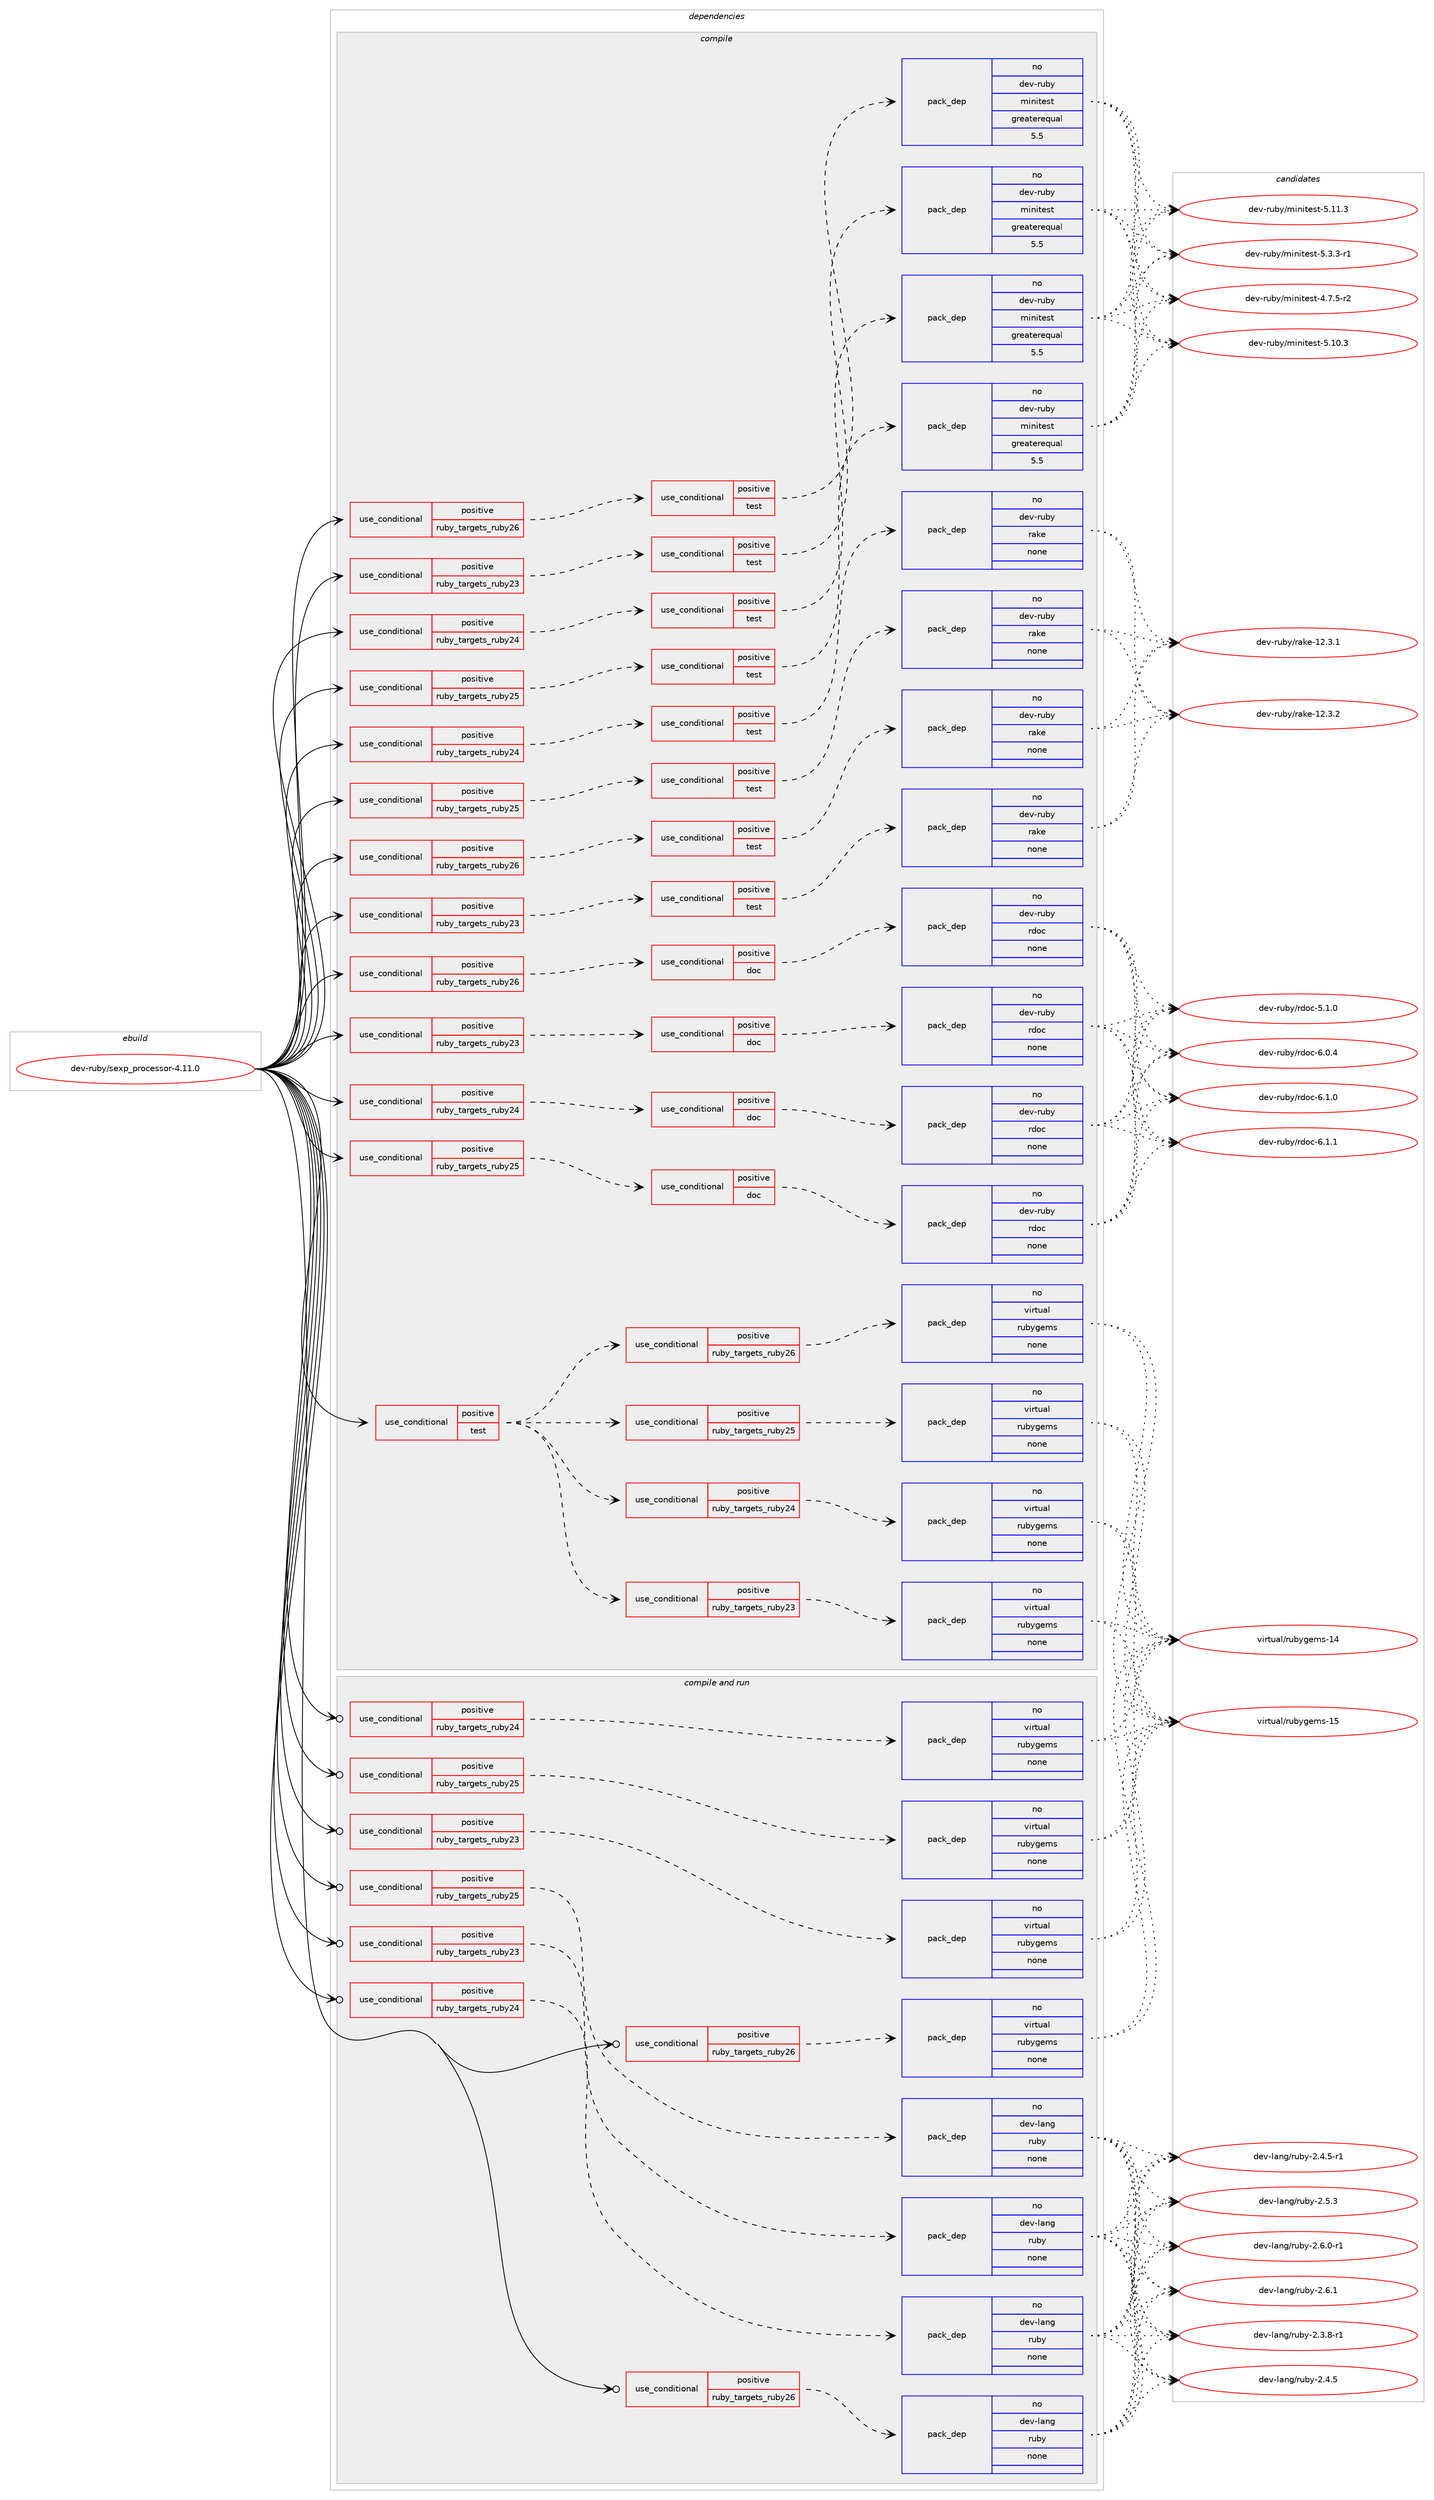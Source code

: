 digraph prolog {

# *************
# Graph options
# *************

newrank=true;
concentrate=true;
compound=true;
graph [rankdir=LR,fontname=Helvetica,fontsize=10,ranksep=1.5];#, ranksep=2.5, nodesep=0.2];
edge  [arrowhead=vee];
node  [fontname=Helvetica,fontsize=10];

# **********
# The ebuild
# **********

subgraph cluster_leftcol {
color=gray;
rank=same;
label=<<i>ebuild</i>>;
id [label="dev-ruby/sexp_processor-4.11.0", color=red, width=4, href="../dev-ruby/sexp_processor-4.11.0.svg"];
}

# ****************
# The dependencies
# ****************

subgraph cluster_midcol {
color=gray;
label=<<i>dependencies</i>>;
subgraph cluster_compile {
fillcolor="#eeeeee";
style=filled;
label=<<i>compile</i>>;
subgraph cond417835 {
dependency1528744 [label=<<TABLE BORDER="0" CELLBORDER="1" CELLSPACING="0" CELLPADDING="4"><TR><TD ROWSPAN="3" CELLPADDING="10">use_conditional</TD></TR><TR><TD>positive</TD></TR><TR><TD>ruby_targets_ruby23</TD></TR></TABLE>>, shape=none, color=red];
subgraph cond417836 {
dependency1528745 [label=<<TABLE BORDER="0" CELLBORDER="1" CELLSPACING="0" CELLPADDING="4"><TR><TD ROWSPAN="3" CELLPADDING="10">use_conditional</TD></TR><TR><TD>positive</TD></TR><TR><TD>doc</TD></TR></TABLE>>, shape=none, color=red];
subgraph pack1087402 {
dependency1528746 [label=<<TABLE BORDER="0" CELLBORDER="1" CELLSPACING="0" CELLPADDING="4" WIDTH="220"><TR><TD ROWSPAN="6" CELLPADDING="30">pack_dep</TD></TR><TR><TD WIDTH="110">no</TD></TR><TR><TD>dev-ruby</TD></TR><TR><TD>rdoc</TD></TR><TR><TD>none</TD></TR><TR><TD></TD></TR></TABLE>>, shape=none, color=blue];
}
dependency1528745:e -> dependency1528746:w [weight=20,style="dashed",arrowhead="vee"];
}
dependency1528744:e -> dependency1528745:w [weight=20,style="dashed",arrowhead="vee"];
}
id:e -> dependency1528744:w [weight=20,style="solid",arrowhead="vee"];
subgraph cond417837 {
dependency1528747 [label=<<TABLE BORDER="0" CELLBORDER="1" CELLSPACING="0" CELLPADDING="4"><TR><TD ROWSPAN="3" CELLPADDING="10">use_conditional</TD></TR><TR><TD>positive</TD></TR><TR><TD>ruby_targets_ruby23</TD></TR></TABLE>>, shape=none, color=red];
subgraph cond417838 {
dependency1528748 [label=<<TABLE BORDER="0" CELLBORDER="1" CELLSPACING="0" CELLPADDING="4"><TR><TD ROWSPAN="3" CELLPADDING="10">use_conditional</TD></TR><TR><TD>positive</TD></TR><TR><TD>test</TD></TR></TABLE>>, shape=none, color=red];
subgraph pack1087403 {
dependency1528749 [label=<<TABLE BORDER="0" CELLBORDER="1" CELLSPACING="0" CELLPADDING="4" WIDTH="220"><TR><TD ROWSPAN="6" CELLPADDING="30">pack_dep</TD></TR><TR><TD WIDTH="110">no</TD></TR><TR><TD>dev-ruby</TD></TR><TR><TD>minitest</TD></TR><TR><TD>greaterequal</TD></TR><TR><TD>5.5</TD></TR></TABLE>>, shape=none, color=blue];
}
dependency1528748:e -> dependency1528749:w [weight=20,style="dashed",arrowhead="vee"];
}
dependency1528747:e -> dependency1528748:w [weight=20,style="dashed",arrowhead="vee"];
}
id:e -> dependency1528747:w [weight=20,style="solid",arrowhead="vee"];
subgraph cond417839 {
dependency1528750 [label=<<TABLE BORDER="0" CELLBORDER="1" CELLSPACING="0" CELLPADDING="4"><TR><TD ROWSPAN="3" CELLPADDING="10">use_conditional</TD></TR><TR><TD>positive</TD></TR><TR><TD>ruby_targets_ruby23</TD></TR></TABLE>>, shape=none, color=red];
subgraph cond417840 {
dependency1528751 [label=<<TABLE BORDER="0" CELLBORDER="1" CELLSPACING="0" CELLPADDING="4"><TR><TD ROWSPAN="3" CELLPADDING="10">use_conditional</TD></TR><TR><TD>positive</TD></TR><TR><TD>test</TD></TR></TABLE>>, shape=none, color=red];
subgraph pack1087404 {
dependency1528752 [label=<<TABLE BORDER="0" CELLBORDER="1" CELLSPACING="0" CELLPADDING="4" WIDTH="220"><TR><TD ROWSPAN="6" CELLPADDING="30">pack_dep</TD></TR><TR><TD WIDTH="110">no</TD></TR><TR><TD>dev-ruby</TD></TR><TR><TD>rake</TD></TR><TR><TD>none</TD></TR><TR><TD></TD></TR></TABLE>>, shape=none, color=blue];
}
dependency1528751:e -> dependency1528752:w [weight=20,style="dashed",arrowhead="vee"];
}
dependency1528750:e -> dependency1528751:w [weight=20,style="dashed",arrowhead="vee"];
}
id:e -> dependency1528750:w [weight=20,style="solid",arrowhead="vee"];
subgraph cond417841 {
dependency1528753 [label=<<TABLE BORDER="0" CELLBORDER="1" CELLSPACING="0" CELLPADDING="4"><TR><TD ROWSPAN="3" CELLPADDING="10">use_conditional</TD></TR><TR><TD>positive</TD></TR><TR><TD>ruby_targets_ruby24</TD></TR></TABLE>>, shape=none, color=red];
subgraph cond417842 {
dependency1528754 [label=<<TABLE BORDER="0" CELLBORDER="1" CELLSPACING="0" CELLPADDING="4"><TR><TD ROWSPAN="3" CELLPADDING="10">use_conditional</TD></TR><TR><TD>positive</TD></TR><TR><TD>doc</TD></TR></TABLE>>, shape=none, color=red];
subgraph pack1087405 {
dependency1528755 [label=<<TABLE BORDER="0" CELLBORDER="1" CELLSPACING="0" CELLPADDING="4" WIDTH="220"><TR><TD ROWSPAN="6" CELLPADDING="30">pack_dep</TD></TR><TR><TD WIDTH="110">no</TD></TR><TR><TD>dev-ruby</TD></TR><TR><TD>rdoc</TD></TR><TR><TD>none</TD></TR><TR><TD></TD></TR></TABLE>>, shape=none, color=blue];
}
dependency1528754:e -> dependency1528755:w [weight=20,style="dashed",arrowhead="vee"];
}
dependency1528753:e -> dependency1528754:w [weight=20,style="dashed",arrowhead="vee"];
}
id:e -> dependency1528753:w [weight=20,style="solid",arrowhead="vee"];
subgraph cond417843 {
dependency1528756 [label=<<TABLE BORDER="0" CELLBORDER="1" CELLSPACING="0" CELLPADDING="4"><TR><TD ROWSPAN="3" CELLPADDING="10">use_conditional</TD></TR><TR><TD>positive</TD></TR><TR><TD>ruby_targets_ruby24</TD></TR></TABLE>>, shape=none, color=red];
subgraph cond417844 {
dependency1528757 [label=<<TABLE BORDER="0" CELLBORDER="1" CELLSPACING="0" CELLPADDING="4"><TR><TD ROWSPAN="3" CELLPADDING="10">use_conditional</TD></TR><TR><TD>positive</TD></TR><TR><TD>test</TD></TR></TABLE>>, shape=none, color=red];
subgraph pack1087406 {
dependency1528758 [label=<<TABLE BORDER="0" CELLBORDER="1" CELLSPACING="0" CELLPADDING="4" WIDTH="220"><TR><TD ROWSPAN="6" CELLPADDING="30">pack_dep</TD></TR><TR><TD WIDTH="110">no</TD></TR><TR><TD>dev-ruby</TD></TR><TR><TD>minitest</TD></TR><TR><TD>greaterequal</TD></TR><TR><TD>5.5</TD></TR></TABLE>>, shape=none, color=blue];
}
dependency1528757:e -> dependency1528758:w [weight=20,style="dashed",arrowhead="vee"];
}
dependency1528756:e -> dependency1528757:w [weight=20,style="dashed",arrowhead="vee"];
}
id:e -> dependency1528756:w [weight=20,style="solid",arrowhead="vee"];
subgraph cond417845 {
dependency1528759 [label=<<TABLE BORDER="0" CELLBORDER="1" CELLSPACING="0" CELLPADDING="4"><TR><TD ROWSPAN="3" CELLPADDING="10">use_conditional</TD></TR><TR><TD>positive</TD></TR><TR><TD>ruby_targets_ruby24</TD></TR></TABLE>>, shape=none, color=red];
subgraph cond417846 {
dependency1528760 [label=<<TABLE BORDER="0" CELLBORDER="1" CELLSPACING="0" CELLPADDING="4"><TR><TD ROWSPAN="3" CELLPADDING="10">use_conditional</TD></TR><TR><TD>positive</TD></TR><TR><TD>test</TD></TR></TABLE>>, shape=none, color=red];
subgraph pack1087407 {
dependency1528761 [label=<<TABLE BORDER="0" CELLBORDER="1" CELLSPACING="0" CELLPADDING="4" WIDTH="220"><TR><TD ROWSPAN="6" CELLPADDING="30">pack_dep</TD></TR><TR><TD WIDTH="110">no</TD></TR><TR><TD>dev-ruby</TD></TR><TR><TD>rake</TD></TR><TR><TD>none</TD></TR><TR><TD></TD></TR></TABLE>>, shape=none, color=blue];
}
dependency1528760:e -> dependency1528761:w [weight=20,style="dashed",arrowhead="vee"];
}
dependency1528759:e -> dependency1528760:w [weight=20,style="dashed",arrowhead="vee"];
}
id:e -> dependency1528759:w [weight=20,style="solid",arrowhead="vee"];
subgraph cond417847 {
dependency1528762 [label=<<TABLE BORDER="0" CELLBORDER="1" CELLSPACING="0" CELLPADDING="4"><TR><TD ROWSPAN="3" CELLPADDING="10">use_conditional</TD></TR><TR><TD>positive</TD></TR><TR><TD>ruby_targets_ruby25</TD></TR></TABLE>>, shape=none, color=red];
subgraph cond417848 {
dependency1528763 [label=<<TABLE BORDER="0" CELLBORDER="1" CELLSPACING="0" CELLPADDING="4"><TR><TD ROWSPAN="3" CELLPADDING="10">use_conditional</TD></TR><TR><TD>positive</TD></TR><TR><TD>doc</TD></TR></TABLE>>, shape=none, color=red];
subgraph pack1087408 {
dependency1528764 [label=<<TABLE BORDER="0" CELLBORDER="1" CELLSPACING="0" CELLPADDING="4" WIDTH="220"><TR><TD ROWSPAN="6" CELLPADDING="30">pack_dep</TD></TR><TR><TD WIDTH="110">no</TD></TR><TR><TD>dev-ruby</TD></TR><TR><TD>rdoc</TD></TR><TR><TD>none</TD></TR><TR><TD></TD></TR></TABLE>>, shape=none, color=blue];
}
dependency1528763:e -> dependency1528764:w [weight=20,style="dashed",arrowhead="vee"];
}
dependency1528762:e -> dependency1528763:w [weight=20,style="dashed",arrowhead="vee"];
}
id:e -> dependency1528762:w [weight=20,style="solid",arrowhead="vee"];
subgraph cond417849 {
dependency1528765 [label=<<TABLE BORDER="0" CELLBORDER="1" CELLSPACING="0" CELLPADDING="4"><TR><TD ROWSPAN="3" CELLPADDING="10">use_conditional</TD></TR><TR><TD>positive</TD></TR><TR><TD>ruby_targets_ruby25</TD></TR></TABLE>>, shape=none, color=red];
subgraph cond417850 {
dependency1528766 [label=<<TABLE BORDER="0" CELLBORDER="1" CELLSPACING="0" CELLPADDING="4"><TR><TD ROWSPAN="3" CELLPADDING="10">use_conditional</TD></TR><TR><TD>positive</TD></TR><TR><TD>test</TD></TR></TABLE>>, shape=none, color=red];
subgraph pack1087409 {
dependency1528767 [label=<<TABLE BORDER="0" CELLBORDER="1" CELLSPACING="0" CELLPADDING="4" WIDTH="220"><TR><TD ROWSPAN="6" CELLPADDING="30">pack_dep</TD></TR><TR><TD WIDTH="110">no</TD></TR><TR><TD>dev-ruby</TD></TR><TR><TD>minitest</TD></TR><TR><TD>greaterequal</TD></TR><TR><TD>5.5</TD></TR></TABLE>>, shape=none, color=blue];
}
dependency1528766:e -> dependency1528767:w [weight=20,style="dashed",arrowhead="vee"];
}
dependency1528765:e -> dependency1528766:w [weight=20,style="dashed",arrowhead="vee"];
}
id:e -> dependency1528765:w [weight=20,style="solid",arrowhead="vee"];
subgraph cond417851 {
dependency1528768 [label=<<TABLE BORDER="0" CELLBORDER="1" CELLSPACING="0" CELLPADDING="4"><TR><TD ROWSPAN="3" CELLPADDING="10">use_conditional</TD></TR><TR><TD>positive</TD></TR><TR><TD>ruby_targets_ruby25</TD></TR></TABLE>>, shape=none, color=red];
subgraph cond417852 {
dependency1528769 [label=<<TABLE BORDER="0" CELLBORDER="1" CELLSPACING="0" CELLPADDING="4"><TR><TD ROWSPAN="3" CELLPADDING="10">use_conditional</TD></TR><TR><TD>positive</TD></TR><TR><TD>test</TD></TR></TABLE>>, shape=none, color=red];
subgraph pack1087410 {
dependency1528770 [label=<<TABLE BORDER="0" CELLBORDER="1" CELLSPACING="0" CELLPADDING="4" WIDTH="220"><TR><TD ROWSPAN="6" CELLPADDING="30">pack_dep</TD></TR><TR><TD WIDTH="110">no</TD></TR><TR><TD>dev-ruby</TD></TR><TR><TD>rake</TD></TR><TR><TD>none</TD></TR><TR><TD></TD></TR></TABLE>>, shape=none, color=blue];
}
dependency1528769:e -> dependency1528770:w [weight=20,style="dashed",arrowhead="vee"];
}
dependency1528768:e -> dependency1528769:w [weight=20,style="dashed",arrowhead="vee"];
}
id:e -> dependency1528768:w [weight=20,style="solid",arrowhead="vee"];
subgraph cond417853 {
dependency1528771 [label=<<TABLE BORDER="0" CELLBORDER="1" CELLSPACING="0" CELLPADDING="4"><TR><TD ROWSPAN="3" CELLPADDING="10">use_conditional</TD></TR><TR><TD>positive</TD></TR><TR><TD>ruby_targets_ruby26</TD></TR></TABLE>>, shape=none, color=red];
subgraph cond417854 {
dependency1528772 [label=<<TABLE BORDER="0" CELLBORDER="1" CELLSPACING="0" CELLPADDING="4"><TR><TD ROWSPAN="3" CELLPADDING="10">use_conditional</TD></TR><TR><TD>positive</TD></TR><TR><TD>doc</TD></TR></TABLE>>, shape=none, color=red];
subgraph pack1087411 {
dependency1528773 [label=<<TABLE BORDER="0" CELLBORDER="1" CELLSPACING="0" CELLPADDING="4" WIDTH="220"><TR><TD ROWSPAN="6" CELLPADDING="30">pack_dep</TD></TR><TR><TD WIDTH="110">no</TD></TR><TR><TD>dev-ruby</TD></TR><TR><TD>rdoc</TD></TR><TR><TD>none</TD></TR><TR><TD></TD></TR></TABLE>>, shape=none, color=blue];
}
dependency1528772:e -> dependency1528773:w [weight=20,style="dashed",arrowhead="vee"];
}
dependency1528771:e -> dependency1528772:w [weight=20,style="dashed",arrowhead="vee"];
}
id:e -> dependency1528771:w [weight=20,style="solid",arrowhead="vee"];
subgraph cond417855 {
dependency1528774 [label=<<TABLE BORDER="0" CELLBORDER="1" CELLSPACING="0" CELLPADDING="4"><TR><TD ROWSPAN="3" CELLPADDING="10">use_conditional</TD></TR><TR><TD>positive</TD></TR><TR><TD>ruby_targets_ruby26</TD></TR></TABLE>>, shape=none, color=red];
subgraph cond417856 {
dependency1528775 [label=<<TABLE BORDER="0" CELLBORDER="1" CELLSPACING="0" CELLPADDING="4"><TR><TD ROWSPAN="3" CELLPADDING="10">use_conditional</TD></TR><TR><TD>positive</TD></TR><TR><TD>test</TD></TR></TABLE>>, shape=none, color=red];
subgraph pack1087412 {
dependency1528776 [label=<<TABLE BORDER="0" CELLBORDER="1" CELLSPACING="0" CELLPADDING="4" WIDTH="220"><TR><TD ROWSPAN="6" CELLPADDING="30">pack_dep</TD></TR><TR><TD WIDTH="110">no</TD></TR><TR><TD>dev-ruby</TD></TR><TR><TD>minitest</TD></TR><TR><TD>greaterequal</TD></TR><TR><TD>5.5</TD></TR></TABLE>>, shape=none, color=blue];
}
dependency1528775:e -> dependency1528776:w [weight=20,style="dashed",arrowhead="vee"];
}
dependency1528774:e -> dependency1528775:w [weight=20,style="dashed",arrowhead="vee"];
}
id:e -> dependency1528774:w [weight=20,style="solid",arrowhead="vee"];
subgraph cond417857 {
dependency1528777 [label=<<TABLE BORDER="0" CELLBORDER="1" CELLSPACING="0" CELLPADDING="4"><TR><TD ROWSPAN="3" CELLPADDING="10">use_conditional</TD></TR><TR><TD>positive</TD></TR><TR><TD>ruby_targets_ruby26</TD></TR></TABLE>>, shape=none, color=red];
subgraph cond417858 {
dependency1528778 [label=<<TABLE BORDER="0" CELLBORDER="1" CELLSPACING="0" CELLPADDING="4"><TR><TD ROWSPAN="3" CELLPADDING="10">use_conditional</TD></TR><TR><TD>positive</TD></TR><TR><TD>test</TD></TR></TABLE>>, shape=none, color=red];
subgraph pack1087413 {
dependency1528779 [label=<<TABLE BORDER="0" CELLBORDER="1" CELLSPACING="0" CELLPADDING="4" WIDTH="220"><TR><TD ROWSPAN="6" CELLPADDING="30">pack_dep</TD></TR><TR><TD WIDTH="110">no</TD></TR><TR><TD>dev-ruby</TD></TR><TR><TD>rake</TD></TR><TR><TD>none</TD></TR><TR><TD></TD></TR></TABLE>>, shape=none, color=blue];
}
dependency1528778:e -> dependency1528779:w [weight=20,style="dashed",arrowhead="vee"];
}
dependency1528777:e -> dependency1528778:w [weight=20,style="dashed",arrowhead="vee"];
}
id:e -> dependency1528777:w [weight=20,style="solid",arrowhead="vee"];
subgraph cond417859 {
dependency1528780 [label=<<TABLE BORDER="0" CELLBORDER="1" CELLSPACING="0" CELLPADDING="4"><TR><TD ROWSPAN="3" CELLPADDING="10">use_conditional</TD></TR><TR><TD>positive</TD></TR><TR><TD>test</TD></TR></TABLE>>, shape=none, color=red];
subgraph cond417860 {
dependency1528781 [label=<<TABLE BORDER="0" CELLBORDER="1" CELLSPACING="0" CELLPADDING="4"><TR><TD ROWSPAN="3" CELLPADDING="10">use_conditional</TD></TR><TR><TD>positive</TD></TR><TR><TD>ruby_targets_ruby23</TD></TR></TABLE>>, shape=none, color=red];
subgraph pack1087414 {
dependency1528782 [label=<<TABLE BORDER="0" CELLBORDER="1" CELLSPACING="0" CELLPADDING="4" WIDTH="220"><TR><TD ROWSPAN="6" CELLPADDING="30">pack_dep</TD></TR><TR><TD WIDTH="110">no</TD></TR><TR><TD>virtual</TD></TR><TR><TD>rubygems</TD></TR><TR><TD>none</TD></TR><TR><TD></TD></TR></TABLE>>, shape=none, color=blue];
}
dependency1528781:e -> dependency1528782:w [weight=20,style="dashed",arrowhead="vee"];
}
dependency1528780:e -> dependency1528781:w [weight=20,style="dashed",arrowhead="vee"];
subgraph cond417861 {
dependency1528783 [label=<<TABLE BORDER="0" CELLBORDER="1" CELLSPACING="0" CELLPADDING="4"><TR><TD ROWSPAN="3" CELLPADDING="10">use_conditional</TD></TR><TR><TD>positive</TD></TR><TR><TD>ruby_targets_ruby24</TD></TR></TABLE>>, shape=none, color=red];
subgraph pack1087415 {
dependency1528784 [label=<<TABLE BORDER="0" CELLBORDER="1" CELLSPACING="0" CELLPADDING="4" WIDTH="220"><TR><TD ROWSPAN="6" CELLPADDING="30">pack_dep</TD></TR><TR><TD WIDTH="110">no</TD></TR><TR><TD>virtual</TD></TR><TR><TD>rubygems</TD></TR><TR><TD>none</TD></TR><TR><TD></TD></TR></TABLE>>, shape=none, color=blue];
}
dependency1528783:e -> dependency1528784:w [weight=20,style="dashed",arrowhead="vee"];
}
dependency1528780:e -> dependency1528783:w [weight=20,style="dashed",arrowhead="vee"];
subgraph cond417862 {
dependency1528785 [label=<<TABLE BORDER="0" CELLBORDER="1" CELLSPACING="0" CELLPADDING="4"><TR><TD ROWSPAN="3" CELLPADDING="10">use_conditional</TD></TR><TR><TD>positive</TD></TR><TR><TD>ruby_targets_ruby25</TD></TR></TABLE>>, shape=none, color=red];
subgraph pack1087416 {
dependency1528786 [label=<<TABLE BORDER="0" CELLBORDER="1" CELLSPACING="0" CELLPADDING="4" WIDTH="220"><TR><TD ROWSPAN="6" CELLPADDING="30">pack_dep</TD></TR><TR><TD WIDTH="110">no</TD></TR><TR><TD>virtual</TD></TR><TR><TD>rubygems</TD></TR><TR><TD>none</TD></TR><TR><TD></TD></TR></TABLE>>, shape=none, color=blue];
}
dependency1528785:e -> dependency1528786:w [weight=20,style="dashed",arrowhead="vee"];
}
dependency1528780:e -> dependency1528785:w [weight=20,style="dashed",arrowhead="vee"];
subgraph cond417863 {
dependency1528787 [label=<<TABLE BORDER="0" CELLBORDER="1" CELLSPACING="0" CELLPADDING="4"><TR><TD ROWSPAN="3" CELLPADDING="10">use_conditional</TD></TR><TR><TD>positive</TD></TR><TR><TD>ruby_targets_ruby26</TD></TR></TABLE>>, shape=none, color=red];
subgraph pack1087417 {
dependency1528788 [label=<<TABLE BORDER="0" CELLBORDER="1" CELLSPACING="0" CELLPADDING="4" WIDTH="220"><TR><TD ROWSPAN="6" CELLPADDING="30">pack_dep</TD></TR><TR><TD WIDTH="110">no</TD></TR><TR><TD>virtual</TD></TR><TR><TD>rubygems</TD></TR><TR><TD>none</TD></TR><TR><TD></TD></TR></TABLE>>, shape=none, color=blue];
}
dependency1528787:e -> dependency1528788:w [weight=20,style="dashed",arrowhead="vee"];
}
dependency1528780:e -> dependency1528787:w [weight=20,style="dashed",arrowhead="vee"];
}
id:e -> dependency1528780:w [weight=20,style="solid",arrowhead="vee"];
}
subgraph cluster_compileandrun {
fillcolor="#eeeeee";
style=filled;
label=<<i>compile and run</i>>;
subgraph cond417864 {
dependency1528789 [label=<<TABLE BORDER="0" CELLBORDER="1" CELLSPACING="0" CELLPADDING="4"><TR><TD ROWSPAN="3" CELLPADDING="10">use_conditional</TD></TR><TR><TD>positive</TD></TR><TR><TD>ruby_targets_ruby23</TD></TR></TABLE>>, shape=none, color=red];
subgraph pack1087418 {
dependency1528790 [label=<<TABLE BORDER="0" CELLBORDER="1" CELLSPACING="0" CELLPADDING="4" WIDTH="220"><TR><TD ROWSPAN="6" CELLPADDING="30">pack_dep</TD></TR><TR><TD WIDTH="110">no</TD></TR><TR><TD>dev-lang</TD></TR><TR><TD>ruby</TD></TR><TR><TD>none</TD></TR><TR><TD></TD></TR></TABLE>>, shape=none, color=blue];
}
dependency1528789:e -> dependency1528790:w [weight=20,style="dashed",arrowhead="vee"];
}
id:e -> dependency1528789:w [weight=20,style="solid",arrowhead="odotvee"];
subgraph cond417865 {
dependency1528791 [label=<<TABLE BORDER="0" CELLBORDER="1" CELLSPACING="0" CELLPADDING="4"><TR><TD ROWSPAN="3" CELLPADDING="10">use_conditional</TD></TR><TR><TD>positive</TD></TR><TR><TD>ruby_targets_ruby23</TD></TR></TABLE>>, shape=none, color=red];
subgraph pack1087419 {
dependency1528792 [label=<<TABLE BORDER="0" CELLBORDER="1" CELLSPACING="0" CELLPADDING="4" WIDTH="220"><TR><TD ROWSPAN="6" CELLPADDING="30">pack_dep</TD></TR><TR><TD WIDTH="110">no</TD></TR><TR><TD>virtual</TD></TR><TR><TD>rubygems</TD></TR><TR><TD>none</TD></TR><TR><TD></TD></TR></TABLE>>, shape=none, color=blue];
}
dependency1528791:e -> dependency1528792:w [weight=20,style="dashed",arrowhead="vee"];
}
id:e -> dependency1528791:w [weight=20,style="solid",arrowhead="odotvee"];
subgraph cond417866 {
dependency1528793 [label=<<TABLE BORDER="0" CELLBORDER="1" CELLSPACING="0" CELLPADDING="4"><TR><TD ROWSPAN="3" CELLPADDING="10">use_conditional</TD></TR><TR><TD>positive</TD></TR><TR><TD>ruby_targets_ruby24</TD></TR></TABLE>>, shape=none, color=red];
subgraph pack1087420 {
dependency1528794 [label=<<TABLE BORDER="0" CELLBORDER="1" CELLSPACING="0" CELLPADDING="4" WIDTH="220"><TR><TD ROWSPAN="6" CELLPADDING="30">pack_dep</TD></TR><TR><TD WIDTH="110">no</TD></TR><TR><TD>dev-lang</TD></TR><TR><TD>ruby</TD></TR><TR><TD>none</TD></TR><TR><TD></TD></TR></TABLE>>, shape=none, color=blue];
}
dependency1528793:e -> dependency1528794:w [weight=20,style="dashed",arrowhead="vee"];
}
id:e -> dependency1528793:w [weight=20,style="solid",arrowhead="odotvee"];
subgraph cond417867 {
dependency1528795 [label=<<TABLE BORDER="0" CELLBORDER="1" CELLSPACING="0" CELLPADDING="4"><TR><TD ROWSPAN="3" CELLPADDING="10">use_conditional</TD></TR><TR><TD>positive</TD></TR><TR><TD>ruby_targets_ruby24</TD></TR></TABLE>>, shape=none, color=red];
subgraph pack1087421 {
dependency1528796 [label=<<TABLE BORDER="0" CELLBORDER="1" CELLSPACING="0" CELLPADDING="4" WIDTH="220"><TR><TD ROWSPAN="6" CELLPADDING="30">pack_dep</TD></TR><TR><TD WIDTH="110">no</TD></TR><TR><TD>virtual</TD></TR><TR><TD>rubygems</TD></TR><TR><TD>none</TD></TR><TR><TD></TD></TR></TABLE>>, shape=none, color=blue];
}
dependency1528795:e -> dependency1528796:w [weight=20,style="dashed",arrowhead="vee"];
}
id:e -> dependency1528795:w [weight=20,style="solid",arrowhead="odotvee"];
subgraph cond417868 {
dependency1528797 [label=<<TABLE BORDER="0" CELLBORDER="1" CELLSPACING="0" CELLPADDING="4"><TR><TD ROWSPAN="3" CELLPADDING="10">use_conditional</TD></TR><TR><TD>positive</TD></TR><TR><TD>ruby_targets_ruby25</TD></TR></TABLE>>, shape=none, color=red];
subgraph pack1087422 {
dependency1528798 [label=<<TABLE BORDER="0" CELLBORDER="1" CELLSPACING="0" CELLPADDING="4" WIDTH="220"><TR><TD ROWSPAN="6" CELLPADDING="30">pack_dep</TD></TR><TR><TD WIDTH="110">no</TD></TR><TR><TD>dev-lang</TD></TR><TR><TD>ruby</TD></TR><TR><TD>none</TD></TR><TR><TD></TD></TR></TABLE>>, shape=none, color=blue];
}
dependency1528797:e -> dependency1528798:w [weight=20,style="dashed",arrowhead="vee"];
}
id:e -> dependency1528797:w [weight=20,style="solid",arrowhead="odotvee"];
subgraph cond417869 {
dependency1528799 [label=<<TABLE BORDER="0" CELLBORDER="1" CELLSPACING="0" CELLPADDING="4"><TR><TD ROWSPAN="3" CELLPADDING="10">use_conditional</TD></TR><TR><TD>positive</TD></TR><TR><TD>ruby_targets_ruby25</TD></TR></TABLE>>, shape=none, color=red];
subgraph pack1087423 {
dependency1528800 [label=<<TABLE BORDER="0" CELLBORDER="1" CELLSPACING="0" CELLPADDING="4" WIDTH="220"><TR><TD ROWSPAN="6" CELLPADDING="30">pack_dep</TD></TR><TR><TD WIDTH="110">no</TD></TR><TR><TD>virtual</TD></TR><TR><TD>rubygems</TD></TR><TR><TD>none</TD></TR><TR><TD></TD></TR></TABLE>>, shape=none, color=blue];
}
dependency1528799:e -> dependency1528800:w [weight=20,style="dashed",arrowhead="vee"];
}
id:e -> dependency1528799:w [weight=20,style="solid",arrowhead="odotvee"];
subgraph cond417870 {
dependency1528801 [label=<<TABLE BORDER="0" CELLBORDER="1" CELLSPACING="0" CELLPADDING="4"><TR><TD ROWSPAN="3" CELLPADDING="10">use_conditional</TD></TR><TR><TD>positive</TD></TR><TR><TD>ruby_targets_ruby26</TD></TR></TABLE>>, shape=none, color=red];
subgraph pack1087424 {
dependency1528802 [label=<<TABLE BORDER="0" CELLBORDER="1" CELLSPACING="0" CELLPADDING="4" WIDTH="220"><TR><TD ROWSPAN="6" CELLPADDING="30">pack_dep</TD></TR><TR><TD WIDTH="110">no</TD></TR><TR><TD>dev-lang</TD></TR><TR><TD>ruby</TD></TR><TR><TD>none</TD></TR><TR><TD></TD></TR></TABLE>>, shape=none, color=blue];
}
dependency1528801:e -> dependency1528802:w [weight=20,style="dashed",arrowhead="vee"];
}
id:e -> dependency1528801:w [weight=20,style="solid",arrowhead="odotvee"];
subgraph cond417871 {
dependency1528803 [label=<<TABLE BORDER="0" CELLBORDER="1" CELLSPACING="0" CELLPADDING="4"><TR><TD ROWSPAN="3" CELLPADDING="10">use_conditional</TD></TR><TR><TD>positive</TD></TR><TR><TD>ruby_targets_ruby26</TD></TR></TABLE>>, shape=none, color=red];
subgraph pack1087425 {
dependency1528804 [label=<<TABLE BORDER="0" CELLBORDER="1" CELLSPACING="0" CELLPADDING="4" WIDTH="220"><TR><TD ROWSPAN="6" CELLPADDING="30">pack_dep</TD></TR><TR><TD WIDTH="110">no</TD></TR><TR><TD>virtual</TD></TR><TR><TD>rubygems</TD></TR><TR><TD>none</TD></TR><TR><TD></TD></TR></TABLE>>, shape=none, color=blue];
}
dependency1528803:e -> dependency1528804:w [weight=20,style="dashed",arrowhead="vee"];
}
id:e -> dependency1528803:w [weight=20,style="solid",arrowhead="odotvee"];
}
subgraph cluster_run {
fillcolor="#eeeeee";
style=filled;
label=<<i>run</i>>;
}
}

# **************
# The candidates
# **************

subgraph cluster_choices {
rank=same;
color=gray;
label=<<i>candidates</i>>;

subgraph choice1087402 {
color=black;
nodesep=1;
choice10010111845114117981214711410011199455346494648 [label="dev-ruby/rdoc-5.1.0", color=red, width=4,href="../dev-ruby/rdoc-5.1.0.svg"];
choice10010111845114117981214711410011199455446484652 [label="dev-ruby/rdoc-6.0.4", color=red, width=4,href="../dev-ruby/rdoc-6.0.4.svg"];
choice10010111845114117981214711410011199455446494648 [label="dev-ruby/rdoc-6.1.0", color=red, width=4,href="../dev-ruby/rdoc-6.1.0.svg"];
choice10010111845114117981214711410011199455446494649 [label="dev-ruby/rdoc-6.1.1", color=red, width=4,href="../dev-ruby/rdoc-6.1.1.svg"];
dependency1528746:e -> choice10010111845114117981214711410011199455346494648:w [style=dotted,weight="100"];
dependency1528746:e -> choice10010111845114117981214711410011199455446484652:w [style=dotted,weight="100"];
dependency1528746:e -> choice10010111845114117981214711410011199455446494648:w [style=dotted,weight="100"];
dependency1528746:e -> choice10010111845114117981214711410011199455446494649:w [style=dotted,weight="100"];
}
subgraph choice1087403 {
color=black;
nodesep=1;
choice1001011184511411798121471091051101051161011151164552465546534511450 [label="dev-ruby/minitest-4.7.5-r2", color=red, width=4,href="../dev-ruby/minitest-4.7.5-r2.svg"];
choice10010111845114117981214710910511010511610111511645534649484651 [label="dev-ruby/minitest-5.10.3", color=red, width=4,href="../dev-ruby/minitest-5.10.3.svg"];
choice10010111845114117981214710910511010511610111511645534649494651 [label="dev-ruby/minitest-5.11.3", color=red, width=4,href="../dev-ruby/minitest-5.11.3.svg"];
choice1001011184511411798121471091051101051161011151164553465146514511449 [label="dev-ruby/minitest-5.3.3-r1", color=red, width=4,href="../dev-ruby/minitest-5.3.3-r1.svg"];
dependency1528749:e -> choice1001011184511411798121471091051101051161011151164552465546534511450:w [style=dotted,weight="100"];
dependency1528749:e -> choice10010111845114117981214710910511010511610111511645534649484651:w [style=dotted,weight="100"];
dependency1528749:e -> choice10010111845114117981214710910511010511610111511645534649494651:w [style=dotted,weight="100"];
dependency1528749:e -> choice1001011184511411798121471091051101051161011151164553465146514511449:w [style=dotted,weight="100"];
}
subgraph choice1087404 {
color=black;
nodesep=1;
choice1001011184511411798121471149710710145495046514649 [label="dev-ruby/rake-12.3.1", color=red, width=4,href="../dev-ruby/rake-12.3.1.svg"];
choice1001011184511411798121471149710710145495046514650 [label="dev-ruby/rake-12.3.2", color=red, width=4,href="../dev-ruby/rake-12.3.2.svg"];
dependency1528752:e -> choice1001011184511411798121471149710710145495046514649:w [style=dotted,weight="100"];
dependency1528752:e -> choice1001011184511411798121471149710710145495046514650:w [style=dotted,weight="100"];
}
subgraph choice1087405 {
color=black;
nodesep=1;
choice10010111845114117981214711410011199455346494648 [label="dev-ruby/rdoc-5.1.0", color=red, width=4,href="../dev-ruby/rdoc-5.1.0.svg"];
choice10010111845114117981214711410011199455446484652 [label="dev-ruby/rdoc-6.0.4", color=red, width=4,href="../dev-ruby/rdoc-6.0.4.svg"];
choice10010111845114117981214711410011199455446494648 [label="dev-ruby/rdoc-6.1.0", color=red, width=4,href="../dev-ruby/rdoc-6.1.0.svg"];
choice10010111845114117981214711410011199455446494649 [label="dev-ruby/rdoc-6.1.1", color=red, width=4,href="../dev-ruby/rdoc-6.1.1.svg"];
dependency1528755:e -> choice10010111845114117981214711410011199455346494648:w [style=dotted,weight="100"];
dependency1528755:e -> choice10010111845114117981214711410011199455446484652:w [style=dotted,weight="100"];
dependency1528755:e -> choice10010111845114117981214711410011199455446494648:w [style=dotted,weight="100"];
dependency1528755:e -> choice10010111845114117981214711410011199455446494649:w [style=dotted,weight="100"];
}
subgraph choice1087406 {
color=black;
nodesep=1;
choice1001011184511411798121471091051101051161011151164552465546534511450 [label="dev-ruby/minitest-4.7.5-r2", color=red, width=4,href="../dev-ruby/minitest-4.7.5-r2.svg"];
choice10010111845114117981214710910511010511610111511645534649484651 [label="dev-ruby/minitest-5.10.3", color=red, width=4,href="../dev-ruby/minitest-5.10.3.svg"];
choice10010111845114117981214710910511010511610111511645534649494651 [label="dev-ruby/minitest-5.11.3", color=red, width=4,href="../dev-ruby/minitest-5.11.3.svg"];
choice1001011184511411798121471091051101051161011151164553465146514511449 [label="dev-ruby/minitest-5.3.3-r1", color=red, width=4,href="../dev-ruby/minitest-5.3.3-r1.svg"];
dependency1528758:e -> choice1001011184511411798121471091051101051161011151164552465546534511450:w [style=dotted,weight="100"];
dependency1528758:e -> choice10010111845114117981214710910511010511610111511645534649484651:w [style=dotted,weight="100"];
dependency1528758:e -> choice10010111845114117981214710910511010511610111511645534649494651:w [style=dotted,weight="100"];
dependency1528758:e -> choice1001011184511411798121471091051101051161011151164553465146514511449:w [style=dotted,weight="100"];
}
subgraph choice1087407 {
color=black;
nodesep=1;
choice1001011184511411798121471149710710145495046514649 [label="dev-ruby/rake-12.3.1", color=red, width=4,href="../dev-ruby/rake-12.3.1.svg"];
choice1001011184511411798121471149710710145495046514650 [label="dev-ruby/rake-12.3.2", color=red, width=4,href="../dev-ruby/rake-12.3.2.svg"];
dependency1528761:e -> choice1001011184511411798121471149710710145495046514649:w [style=dotted,weight="100"];
dependency1528761:e -> choice1001011184511411798121471149710710145495046514650:w [style=dotted,weight="100"];
}
subgraph choice1087408 {
color=black;
nodesep=1;
choice10010111845114117981214711410011199455346494648 [label="dev-ruby/rdoc-5.1.0", color=red, width=4,href="../dev-ruby/rdoc-5.1.0.svg"];
choice10010111845114117981214711410011199455446484652 [label="dev-ruby/rdoc-6.0.4", color=red, width=4,href="../dev-ruby/rdoc-6.0.4.svg"];
choice10010111845114117981214711410011199455446494648 [label="dev-ruby/rdoc-6.1.0", color=red, width=4,href="../dev-ruby/rdoc-6.1.0.svg"];
choice10010111845114117981214711410011199455446494649 [label="dev-ruby/rdoc-6.1.1", color=red, width=4,href="../dev-ruby/rdoc-6.1.1.svg"];
dependency1528764:e -> choice10010111845114117981214711410011199455346494648:w [style=dotted,weight="100"];
dependency1528764:e -> choice10010111845114117981214711410011199455446484652:w [style=dotted,weight="100"];
dependency1528764:e -> choice10010111845114117981214711410011199455446494648:w [style=dotted,weight="100"];
dependency1528764:e -> choice10010111845114117981214711410011199455446494649:w [style=dotted,weight="100"];
}
subgraph choice1087409 {
color=black;
nodesep=1;
choice1001011184511411798121471091051101051161011151164552465546534511450 [label="dev-ruby/minitest-4.7.5-r2", color=red, width=4,href="../dev-ruby/minitest-4.7.5-r2.svg"];
choice10010111845114117981214710910511010511610111511645534649484651 [label="dev-ruby/minitest-5.10.3", color=red, width=4,href="../dev-ruby/minitest-5.10.3.svg"];
choice10010111845114117981214710910511010511610111511645534649494651 [label="dev-ruby/minitest-5.11.3", color=red, width=4,href="../dev-ruby/minitest-5.11.3.svg"];
choice1001011184511411798121471091051101051161011151164553465146514511449 [label="dev-ruby/minitest-5.3.3-r1", color=red, width=4,href="../dev-ruby/minitest-5.3.3-r1.svg"];
dependency1528767:e -> choice1001011184511411798121471091051101051161011151164552465546534511450:w [style=dotted,weight="100"];
dependency1528767:e -> choice10010111845114117981214710910511010511610111511645534649484651:w [style=dotted,weight="100"];
dependency1528767:e -> choice10010111845114117981214710910511010511610111511645534649494651:w [style=dotted,weight="100"];
dependency1528767:e -> choice1001011184511411798121471091051101051161011151164553465146514511449:w [style=dotted,weight="100"];
}
subgraph choice1087410 {
color=black;
nodesep=1;
choice1001011184511411798121471149710710145495046514649 [label="dev-ruby/rake-12.3.1", color=red, width=4,href="../dev-ruby/rake-12.3.1.svg"];
choice1001011184511411798121471149710710145495046514650 [label="dev-ruby/rake-12.3.2", color=red, width=4,href="../dev-ruby/rake-12.3.2.svg"];
dependency1528770:e -> choice1001011184511411798121471149710710145495046514649:w [style=dotted,weight="100"];
dependency1528770:e -> choice1001011184511411798121471149710710145495046514650:w [style=dotted,weight="100"];
}
subgraph choice1087411 {
color=black;
nodesep=1;
choice10010111845114117981214711410011199455346494648 [label="dev-ruby/rdoc-5.1.0", color=red, width=4,href="../dev-ruby/rdoc-5.1.0.svg"];
choice10010111845114117981214711410011199455446484652 [label="dev-ruby/rdoc-6.0.4", color=red, width=4,href="../dev-ruby/rdoc-6.0.4.svg"];
choice10010111845114117981214711410011199455446494648 [label="dev-ruby/rdoc-6.1.0", color=red, width=4,href="../dev-ruby/rdoc-6.1.0.svg"];
choice10010111845114117981214711410011199455446494649 [label="dev-ruby/rdoc-6.1.1", color=red, width=4,href="../dev-ruby/rdoc-6.1.1.svg"];
dependency1528773:e -> choice10010111845114117981214711410011199455346494648:w [style=dotted,weight="100"];
dependency1528773:e -> choice10010111845114117981214711410011199455446484652:w [style=dotted,weight="100"];
dependency1528773:e -> choice10010111845114117981214711410011199455446494648:w [style=dotted,weight="100"];
dependency1528773:e -> choice10010111845114117981214711410011199455446494649:w [style=dotted,weight="100"];
}
subgraph choice1087412 {
color=black;
nodesep=1;
choice1001011184511411798121471091051101051161011151164552465546534511450 [label="dev-ruby/minitest-4.7.5-r2", color=red, width=4,href="../dev-ruby/minitest-4.7.5-r2.svg"];
choice10010111845114117981214710910511010511610111511645534649484651 [label="dev-ruby/minitest-5.10.3", color=red, width=4,href="../dev-ruby/minitest-5.10.3.svg"];
choice10010111845114117981214710910511010511610111511645534649494651 [label="dev-ruby/minitest-5.11.3", color=red, width=4,href="../dev-ruby/minitest-5.11.3.svg"];
choice1001011184511411798121471091051101051161011151164553465146514511449 [label="dev-ruby/minitest-5.3.3-r1", color=red, width=4,href="../dev-ruby/minitest-5.3.3-r1.svg"];
dependency1528776:e -> choice1001011184511411798121471091051101051161011151164552465546534511450:w [style=dotted,weight="100"];
dependency1528776:e -> choice10010111845114117981214710910511010511610111511645534649484651:w [style=dotted,weight="100"];
dependency1528776:e -> choice10010111845114117981214710910511010511610111511645534649494651:w [style=dotted,weight="100"];
dependency1528776:e -> choice1001011184511411798121471091051101051161011151164553465146514511449:w [style=dotted,weight="100"];
}
subgraph choice1087413 {
color=black;
nodesep=1;
choice1001011184511411798121471149710710145495046514649 [label="dev-ruby/rake-12.3.1", color=red, width=4,href="../dev-ruby/rake-12.3.1.svg"];
choice1001011184511411798121471149710710145495046514650 [label="dev-ruby/rake-12.3.2", color=red, width=4,href="../dev-ruby/rake-12.3.2.svg"];
dependency1528779:e -> choice1001011184511411798121471149710710145495046514649:w [style=dotted,weight="100"];
dependency1528779:e -> choice1001011184511411798121471149710710145495046514650:w [style=dotted,weight="100"];
}
subgraph choice1087414 {
color=black;
nodesep=1;
choice118105114116117971084711411798121103101109115454952 [label="virtual/rubygems-14", color=red, width=4,href="../virtual/rubygems-14.svg"];
choice118105114116117971084711411798121103101109115454953 [label="virtual/rubygems-15", color=red, width=4,href="../virtual/rubygems-15.svg"];
dependency1528782:e -> choice118105114116117971084711411798121103101109115454952:w [style=dotted,weight="100"];
dependency1528782:e -> choice118105114116117971084711411798121103101109115454953:w [style=dotted,weight="100"];
}
subgraph choice1087415 {
color=black;
nodesep=1;
choice118105114116117971084711411798121103101109115454952 [label="virtual/rubygems-14", color=red, width=4,href="../virtual/rubygems-14.svg"];
choice118105114116117971084711411798121103101109115454953 [label="virtual/rubygems-15", color=red, width=4,href="../virtual/rubygems-15.svg"];
dependency1528784:e -> choice118105114116117971084711411798121103101109115454952:w [style=dotted,weight="100"];
dependency1528784:e -> choice118105114116117971084711411798121103101109115454953:w [style=dotted,weight="100"];
}
subgraph choice1087416 {
color=black;
nodesep=1;
choice118105114116117971084711411798121103101109115454952 [label="virtual/rubygems-14", color=red, width=4,href="../virtual/rubygems-14.svg"];
choice118105114116117971084711411798121103101109115454953 [label="virtual/rubygems-15", color=red, width=4,href="../virtual/rubygems-15.svg"];
dependency1528786:e -> choice118105114116117971084711411798121103101109115454952:w [style=dotted,weight="100"];
dependency1528786:e -> choice118105114116117971084711411798121103101109115454953:w [style=dotted,weight="100"];
}
subgraph choice1087417 {
color=black;
nodesep=1;
choice118105114116117971084711411798121103101109115454952 [label="virtual/rubygems-14", color=red, width=4,href="../virtual/rubygems-14.svg"];
choice118105114116117971084711411798121103101109115454953 [label="virtual/rubygems-15", color=red, width=4,href="../virtual/rubygems-15.svg"];
dependency1528788:e -> choice118105114116117971084711411798121103101109115454952:w [style=dotted,weight="100"];
dependency1528788:e -> choice118105114116117971084711411798121103101109115454953:w [style=dotted,weight="100"];
}
subgraph choice1087418 {
color=black;
nodesep=1;
choice100101118451089711010347114117981214550465146564511449 [label="dev-lang/ruby-2.3.8-r1", color=red, width=4,href="../dev-lang/ruby-2.3.8-r1.svg"];
choice10010111845108971101034711411798121455046524653 [label="dev-lang/ruby-2.4.5", color=red, width=4,href="../dev-lang/ruby-2.4.5.svg"];
choice100101118451089711010347114117981214550465246534511449 [label="dev-lang/ruby-2.4.5-r1", color=red, width=4,href="../dev-lang/ruby-2.4.5-r1.svg"];
choice10010111845108971101034711411798121455046534651 [label="dev-lang/ruby-2.5.3", color=red, width=4,href="../dev-lang/ruby-2.5.3.svg"];
choice100101118451089711010347114117981214550465446484511449 [label="dev-lang/ruby-2.6.0-r1", color=red, width=4,href="../dev-lang/ruby-2.6.0-r1.svg"];
choice10010111845108971101034711411798121455046544649 [label="dev-lang/ruby-2.6.1", color=red, width=4,href="../dev-lang/ruby-2.6.1.svg"];
dependency1528790:e -> choice100101118451089711010347114117981214550465146564511449:w [style=dotted,weight="100"];
dependency1528790:e -> choice10010111845108971101034711411798121455046524653:w [style=dotted,weight="100"];
dependency1528790:e -> choice100101118451089711010347114117981214550465246534511449:w [style=dotted,weight="100"];
dependency1528790:e -> choice10010111845108971101034711411798121455046534651:w [style=dotted,weight="100"];
dependency1528790:e -> choice100101118451089711010347114117981214550465446484511449:w [style=dotted,weight="100"];
dependency1528790:e -> choice10010111845108971101034711411798121455046544649:w [style=dotted,weight="100"];
}
subgraph choice1087419 {
color=black;
nodesep=1;
choice118105114116117971084711411798121103101109115454952 [label="virtual/rubygems-14", color=red, width=4,href="../virtual/rubygems-14.svg"];
choice118105114116117971084711411798121103101109115454953 [label="virtual/rubygems-15", color=red, width=4,href="../virtual/rubygems-15.svg"];
dependency1528792:e -> choice118105114116117971084711411798121103101109115454952:w [style=dotted,weight="100"];
dependency1528792:e -> choice118105114116117971084711411798121103101109115454953:w [style=dotted,weight="100"];
}
subgraph choice1087420 {
color=black;
nodesep=1;
choice100101118451089711010347114117981214550465146564511449 [label="dev-lang/ruby-2.3.8-r1", color=red, width=4,href="../dev-lang/ruby-2.3.8-r1.svg"];
choice10010111845108971101034711411798121455046524653 [label="dev-lang/ruby-2.4.5", color=red, width=4,href="../dev-lang/ruby-2.4.5.svg"];
choice100101118451089711010347114117981214550465246534511449 [label="dev-lang/ruby-2.4.5-r1", color=red, width=4,href="../dev-lang/ruby-2.4.5-r1.svg"];
choice10010111845108971101034711411798121455046534651 [label="dev-lang/ruby-2.5.3", color=red, width=4,href="../dev-lang/ruby-2.5.3.svg"];
choice100101118451089711010347114117981214550465446484511449 [label="dev-lang/ruby-2.6.0-r1", color=red, width=4,href="../dev-lang/ruby-2.6.0-r1.svg"];
choice10010111845108971101034711411798121455046544649 [label="dev-lang/ruby-2.6.1", color=red, width=4,href="../dev-lang/ruby-2.6.1.svg"];
dependency1528794:e -> choice100101118451089711010347114117981214550465146564511449:w [style=dotted,weight="100"];
dependency1528794:e -> choice10010111845108971101034711411798121455046524653:w [style=dotted,weight="100"];
dependency1528794:e -> choice100101118451089711010347114117981214550465246534511449:w [style=dotted,weight="100"];
dependency1528794:e -> choice10010111845108971101034711411798121455046534651:w [style=dotted,weight="100"];
dependency1528794:e -> choice100101118451089711010347114117981214550465446484511449:w [style=dotted,weight="100"];
dependency1528794:e -> choice10010111845108971101034711411798121455046544649:w [style=dotted,weight="100"];
}
subgraph choice1087421 {
color=black;
nodesep=1;
choice118105114116117971084711411798121103101109115454952 [label="virtual/rubygems-14", color=red, width=4,href="../virtual/rubygems-14.svg"];
choice118105114116117971084711411798121103101109115454953 [label="virtual/rubygems-15", color=red, width=4,href="../virtual/rubygems-15.svg"];
dependency1528796:e -> choice118105114116117971084711411798121103101109115454952:w [style=dotted,weight="100"];
dependency1528796:e -> choice118105114116117971084711411798121103101109115454953:w [style=dotted,weight="100"];
}
subgraph choice1087422 {
color=black;
nodesep=1;
choice100101118451089711010347114117981214550465146564511449 [label="dev-lang/ruby-2.3.8-r1", color=red, width=4,href="../dev-lang/ruby-2.3.8-r1.svg"];
choice10010111845108971101034711411798121455046524653 [label="dev-lang/ruby-2.4.5", color=red, width=4,href="../dev-lang/ruby-2.4.5.svg"];
choice100101118451089711010347114117981214550465246534511449 [label="dev-lang/ruby-2.4.5-r1", color=red, width=4,href="../dev-lang/ruby-2.4.5-r1.svg"];
choice10010111845108971101034711411798121455046534651 [label="dev-lang/ruby-2.5.3", color=red, width=4,href="../dev-lang/ruby-2.5.3.svg"];
choice100101118451089711010347114117981214550465446484511449 [label="dev-lang/ruby-2.6.0-r1", color=red, width=4,href="../dev-lang/ruby-2.6.0-r1.svg"];
choice10010111845108971101034711411798121455046544649 [label="dev-lang/ruby-2.6.1", color=red, width=4,href="../dev-lang/ruby-2.6.1.svg"];
dependency1528798:e -> choice100101118451089711010347114117981214550465146564511449:w [style=dotted,weight="100"];
dependency1528798:e -> choice10010111845108971101034711411798121455046524653:w [style=dotted,weight="100"];
dependency1528798:e -> choice100101118451089711010347114117981214550465246534511449:w [style=dotted,weight="100"];
dependency1528798:e -> choice10010111845108971101034711411798121455046534651:w [style=dotted,weight="100"];
dependency1528798:e -> choice100101118451089711010347114117981214550465446484511449:w [style=dotted,weight="100"];
dependency1528798:e -> choice10010111845108971101034711411798121455046544649:w [style=dotted,weight="100"];
}
subgraph choice1087423 {
color=black;
nodesep=1;
choice118105114116117971084711411798121103101109115454952 [label="virtual/rubygems-14", color=red, width=4,href="../virtual/rubygems-14.svg"];
choice118105114116117971084711411798121103101109115454953 [label="virtual/rubygems-15", color=red, width=4,href="../virtual/rubygems-15.svg"];
dependency1528800:e -> choice118105114116117971084711411798121103101109115454952:w [style=dotted,weight="100"];
dependency1528800:e -> choice118105114116117971084711411798121103101109115454953:w [style=dotted,weight="100"];
}
subgraph choice1087424 {
color=black;
nodesep=1;
choice100101118451089711010347114117981214550465146564511449 [label="dev-lang/ruby-2.3.8-r1", color=red, width=4,href="../dev-lang/ruby-2.3.8-r1.svg"];
choice10010111845108971101034711411798121455046524653 [label="dev-lang/ruby-2.4.5", color=red, width=4,href="../dev-lang/ruby-2.4.5.svg"];
choice100101118451089711010347114117981214550465246534511449 [label="dev-lang/ruby-2.4.5-r1", color=red, width=4,href="../dev-lang/ruby-2.4.5-r1.svg"];
choice10010111845108971101034711411798121455046534651 [label="dev-lang/ruby-2.5.3", color=red, width=4,href="../dev-lang/ruby-2.5.3.svg"];
choice100101118451089711010347114117981214550465446484511449 [label="dev-lang/ruby-2.6.0-r1", color=red, width=4,href="../dev-lang/ruby-2.6.0-r1.svg"];
choice10010111845108971101034711411798121455046544649 [label="dev-lang/ruby-2.6.1", color=red, width=4,href="../dev-lang/ruby-2.6.1.svg"];
dependency1528802:e -> choice100101118451089711010347114117981214550465146564511449:w [style=dotted,weight="100"];
dependency1528802:e -> choice10010111845108971101034711411798121455046524653:w [style=dotted,weight="100"];
dependency1528802:e -> choice100101118451089711010347114117981214550465246534511449:w [style=dotted,weight="100"];
dependency1528802:e -> choice10010111845108971101034711411798121455046534651:w [style=dotted,weight="100"];
dependency1528802:e -> choice100101118451089711010347114117981214550465446484511449:w [style=dotted,weight="100"];
dependency1528802:e -> choice10010111845108971101034711411798121455046544649:w [style=dotted,weight="100"];
}
subgraph choice1087425 {
color=black;
nodesep=1;
choice118105114116117971084711411798121103101109115454952 [label="virtual/rubygems-14", color=red, width=4,href="../virtual/rubygems-14.svg"];
choice118105114116117971084711411798121103101109115454953 [label="virtual/rubygems-15", color=red, width=4,href="../virtual/rubygems-15.svg"];
dependency1528804:e -> choice118105114116117971084711411798121103101109115454952:w [style=dotted,weight="100"];
dependency1528804:e -> choice118105114116117971084711411798121103101109115454953:w [style=dotted,weight="100"];
}
}

}
